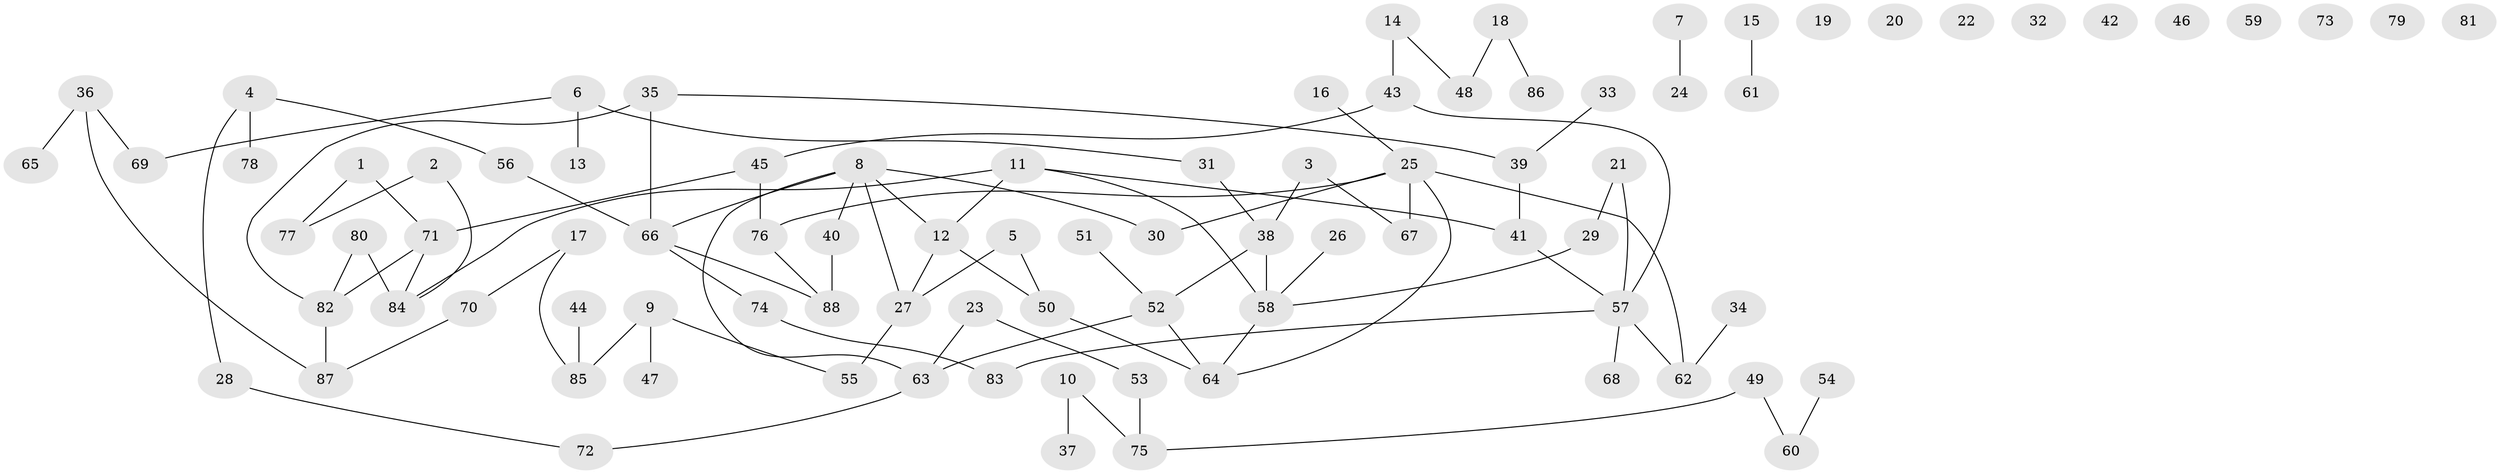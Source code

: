 // coarse degree distribution, {4: 0.12727272727272726, 2: 0.2909090909090909, 3: 0.10909090909090909, 0: 0.21818181818181817, 5: 0.09090909090909091, 1: 0.12727272727272726, 6: 0.03636363636363636}
// Generated by graph-tools (version 1.1) at 2025/41/03/06/25 10:41:20]
// undirected, 88 vertices, 96 edges
graph export_dot {
graph [start="1"]
  node [color=gray90,style=filled];
  1;
  2;
  3;
  4;
  5;
  6;
  7;
  8;
  9;
  10;
  11;
  12;
  13;
  14;
  15;
  16;
  17;
  18;
  19;
  20;
  21;
  22;
  23;
  24;
  25;
  26;
  27;
  28;
  29;
  30;
  31;
  32;
  33;
  34;
  35;
  36;
  37;
  38;
  39;
  40;
  41;
  42;
  43;
  44;
  45;
  46;
  47;
  48;
  49;
  50;
  51;
  52;
  53;
  54;
  55;
  56;
  57;
  58;
  59;
  60;
  61;
  62;
  63;
  64;
  65;
  66;
  67;
  68;
  69;
  70;
  71;
  72;
  73;
  74;
  75;
  76;
  77;
  78;
  79;
  80;
  81;
  82;
  83;
  84;
  85;
  86;
  87;
  88;
  1 -- 71;
  1 -- 77;
  2 -- 77;
  2 -- 84;
  3 -- 38;
  3 -- 67;
  4 -- 28;
  4 -- 56;
  4 -- 78;
  5 -- 27;
  5 -- 50;
  6 -- 13;
  6 -- 31;
  6 -- 69;
  7 -- 24;
  8 -- 12;
  8 -- 27;
  8 -- 30;
  8 -- 40;
  8 -- 63;
  8 -- 66;
  9 -- 47;
  9 -- 55;
  9 -- 85;
  10 -- 37;
  10 -- 75;
  11 -- 12;
  11 -- 41;
  11 -- 58;
  11 -- 84;
  12 -- 27;
  12 -- 50;
  14 -- 43;
  14 -- 48;
  15 -- 61;
  16 -- 25;
  17 -- 70;
  17 -- 85;
  18 -- 48;
  18 -- 86;
  21 -- 29;
  21 -- 57;
  23 -- 53;
  23 -- 63;
  25 -- 30;
  25 -- 62;
  25 -- 64;
  25 -- 67;
  25 -- 76;
  26 -- 58;
  27 -- 55;
  28 -- 72;
  29 -- 58;
  31 -- 38;
  33 -- 39;
  34 -- 62;
  35 -- 39;
  35 -- 66;
  35 -- 82;
  36 -- 65;
  36 -- 69;
  36 -- 87;
  38 -- 52;
  38 -- 58;
  39 -- 41;
  40 -- 88;
  41 -- 57;
  43 -- 45;
  43 -- 57;
  44 -- 85;
  45 -- 71;
  45 -- 76;
  49 -- 60;
  49 -- 75;
  50 -- 64;
  51 -- 52;
  52 -- 63;
  52 -- 64;
  53 -- 75;
  54 -- 60;
  56 -- 66;
  57 -- 62;
  57 -- 68;
  57 -- 83;
  58 -- 64;
  63 -- 72;
  66 -- 74;
  66 -- 88;
  70 -- 87;
  71 -- 82;
  71 -- 84;
  74 -- 83;
  76 -- 88;
  80 -- 82;
  80 -- 84;
  82 -- 87;
}
